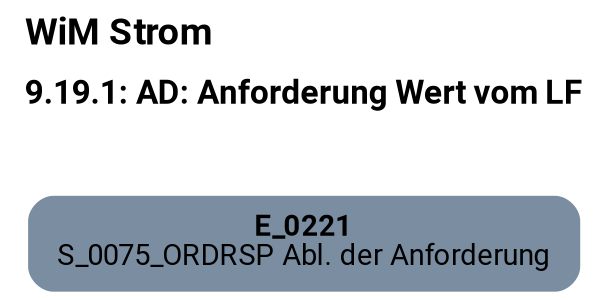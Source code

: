 digraph D {
    labelloc="t";
    label=<<B><FONT POINT-SIZE="18">WiM Strom</FONT></B><BR align="left"/><BR/><B><FONT POINT-SIZE="16">9.19.1: AD: Anforderung Wert vom LF</FONT></B><BR align="left"/><BR/><BR/><BR/>>;
    ratio="compress";
    concentrate=true;
    pack=true;
    rankdir=TB;
    packmode="array";
    size="20,20";
    fontsize=12;
    "Empty" [margin="0.2,0.12", shape=box, style="filled,rounded", penwidth=0.0, fillcolor="#7a8da1", label=<<B>E_0221</B><BR align="center"/><FONT>S_0075_ORDRSP Abl. der Anforderung</FONT><BR align="center"/>>, fontname="Roboto, sans-serif"];


    bgcolor="transparent";
fontname="Roboto, sans-serif";
}